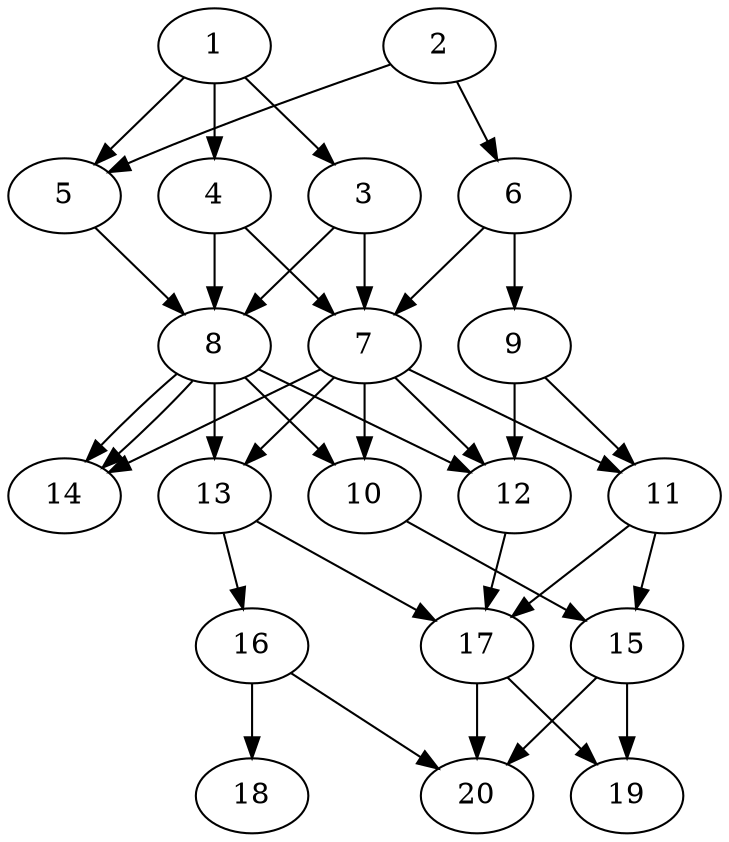 // DAG automatically generated by daggen at Tue Jul 23 14:31:37 2019
// ./daggen --dot -n 20 --ccr 0.5 --fat 0.5 --regular 0.5 --density 0.8 --mindata 5242880 --maxdata 52428800 
digraph G {
  1 [size="67647488", alpha="0.05", expect_size="33823744"] 
  1 -> 3 [size ="33823744"]
  1 -> 4 [size ="33823744"]
  1 -> 5 [size ="33823744"]
  2 [size="104458240", alpha="0.03", expect_size="52229120"] 
  2 -> 5 [size ="52229120"]
  2 -> 6 [size ="52229120"]
  3 [size="58185728", alpha="0.18", expect_size="29092864"] 
  3 -> 7 [size ="29092864"]
  3 -> 8 [size ="29092864"]
  4 [size="58296320", alpha="0.19", expect_size="29148160"] 
  4 -> 7 [size ="29148160"]
  4 -> 8 [size ="29148160"]
  5 [size="97290240", alpha="0.10", expect_size="48645120"] 
  5 -> 8 [size ="48645120"]
  6 [size="12705792", alpha="0.00", expect_size="6352896"] 
  6 -> 7 [size ="6352896"]
  6 -> 9 [size ="6352896"]
  7 [size="63969280", alpha="0.02", expect_size="31984640"] 
  7 -> 10 [size ="31984640"]
  7 -> 11 [size ="31984640"]
  7 -> 12 [size ="31984640"]
  7 -> 13 [size ="31984640"]
  7 -> 14 [size ="31984640"]
  8 [size="36206592", alpha="0.14", expect_size="18103296"] 
  8 -> 10 [size ="18103296"]
  8 -> 12 [size ="18103296"]
  8 -> 13 [size ="18103296"]
  8 -> 14 [size ="18103296"]
  8 -> 14 [size ="18103296"]
  9 [size="84168704", alpha="0.07", expect_size="42084352"] 
  9 -> 11 [size ="42084352"]
  9 -> 12 [size ="42084352"]
  10 [size="16629760", alpha="0.17", expect_size="8314880"] 
  10 -> 15 [size ="8314880"]
  11 [size="52348928", alpha="0.07", expect_size="26174464"] 
  11 -> 15 [size ="26174464"]
  11 -> 17 [size ="26174464"]
  12 [size="75515904", alpha="0.05", expect_size="37757952"] 
  12 -> 17 [size ="37757952"]
  13 [size="88743936", alpha="0.03", expect_size="44371968"] 
  13 -> 16 [size ="44371968"]
  13 -> 17 [size ="44371968"]
  14 [size="77318144", alpha="0.14", expect_size="38659072"] 
  15 [size="72343552", alpha="0.14", expect_size="36171776"] 
  15 -> 19 [size ="36171776"]
  15 -> 20 [size ="36171776"]
  16 [size="27011072", alpha="0.16", expect_size="13505536"] 
  16 -> 18 [size ="13505536"]
  16 -> 20 [size ="13505536"]
  17 [size="27680768", alpha="0.06", expect_size="13840384"] 
  17 -> 19 [size ="13840384"]
  17 -> 20 [size ="13840384"]
  18 [size="36157440", alpha="0.03", expect_size="18078720"] 
  19 [size="100751360", alpha="0.04", expect_size="50375680"] 
  20 [size="41412608", alpha="0.02", expect_size="20706304"] 
}
